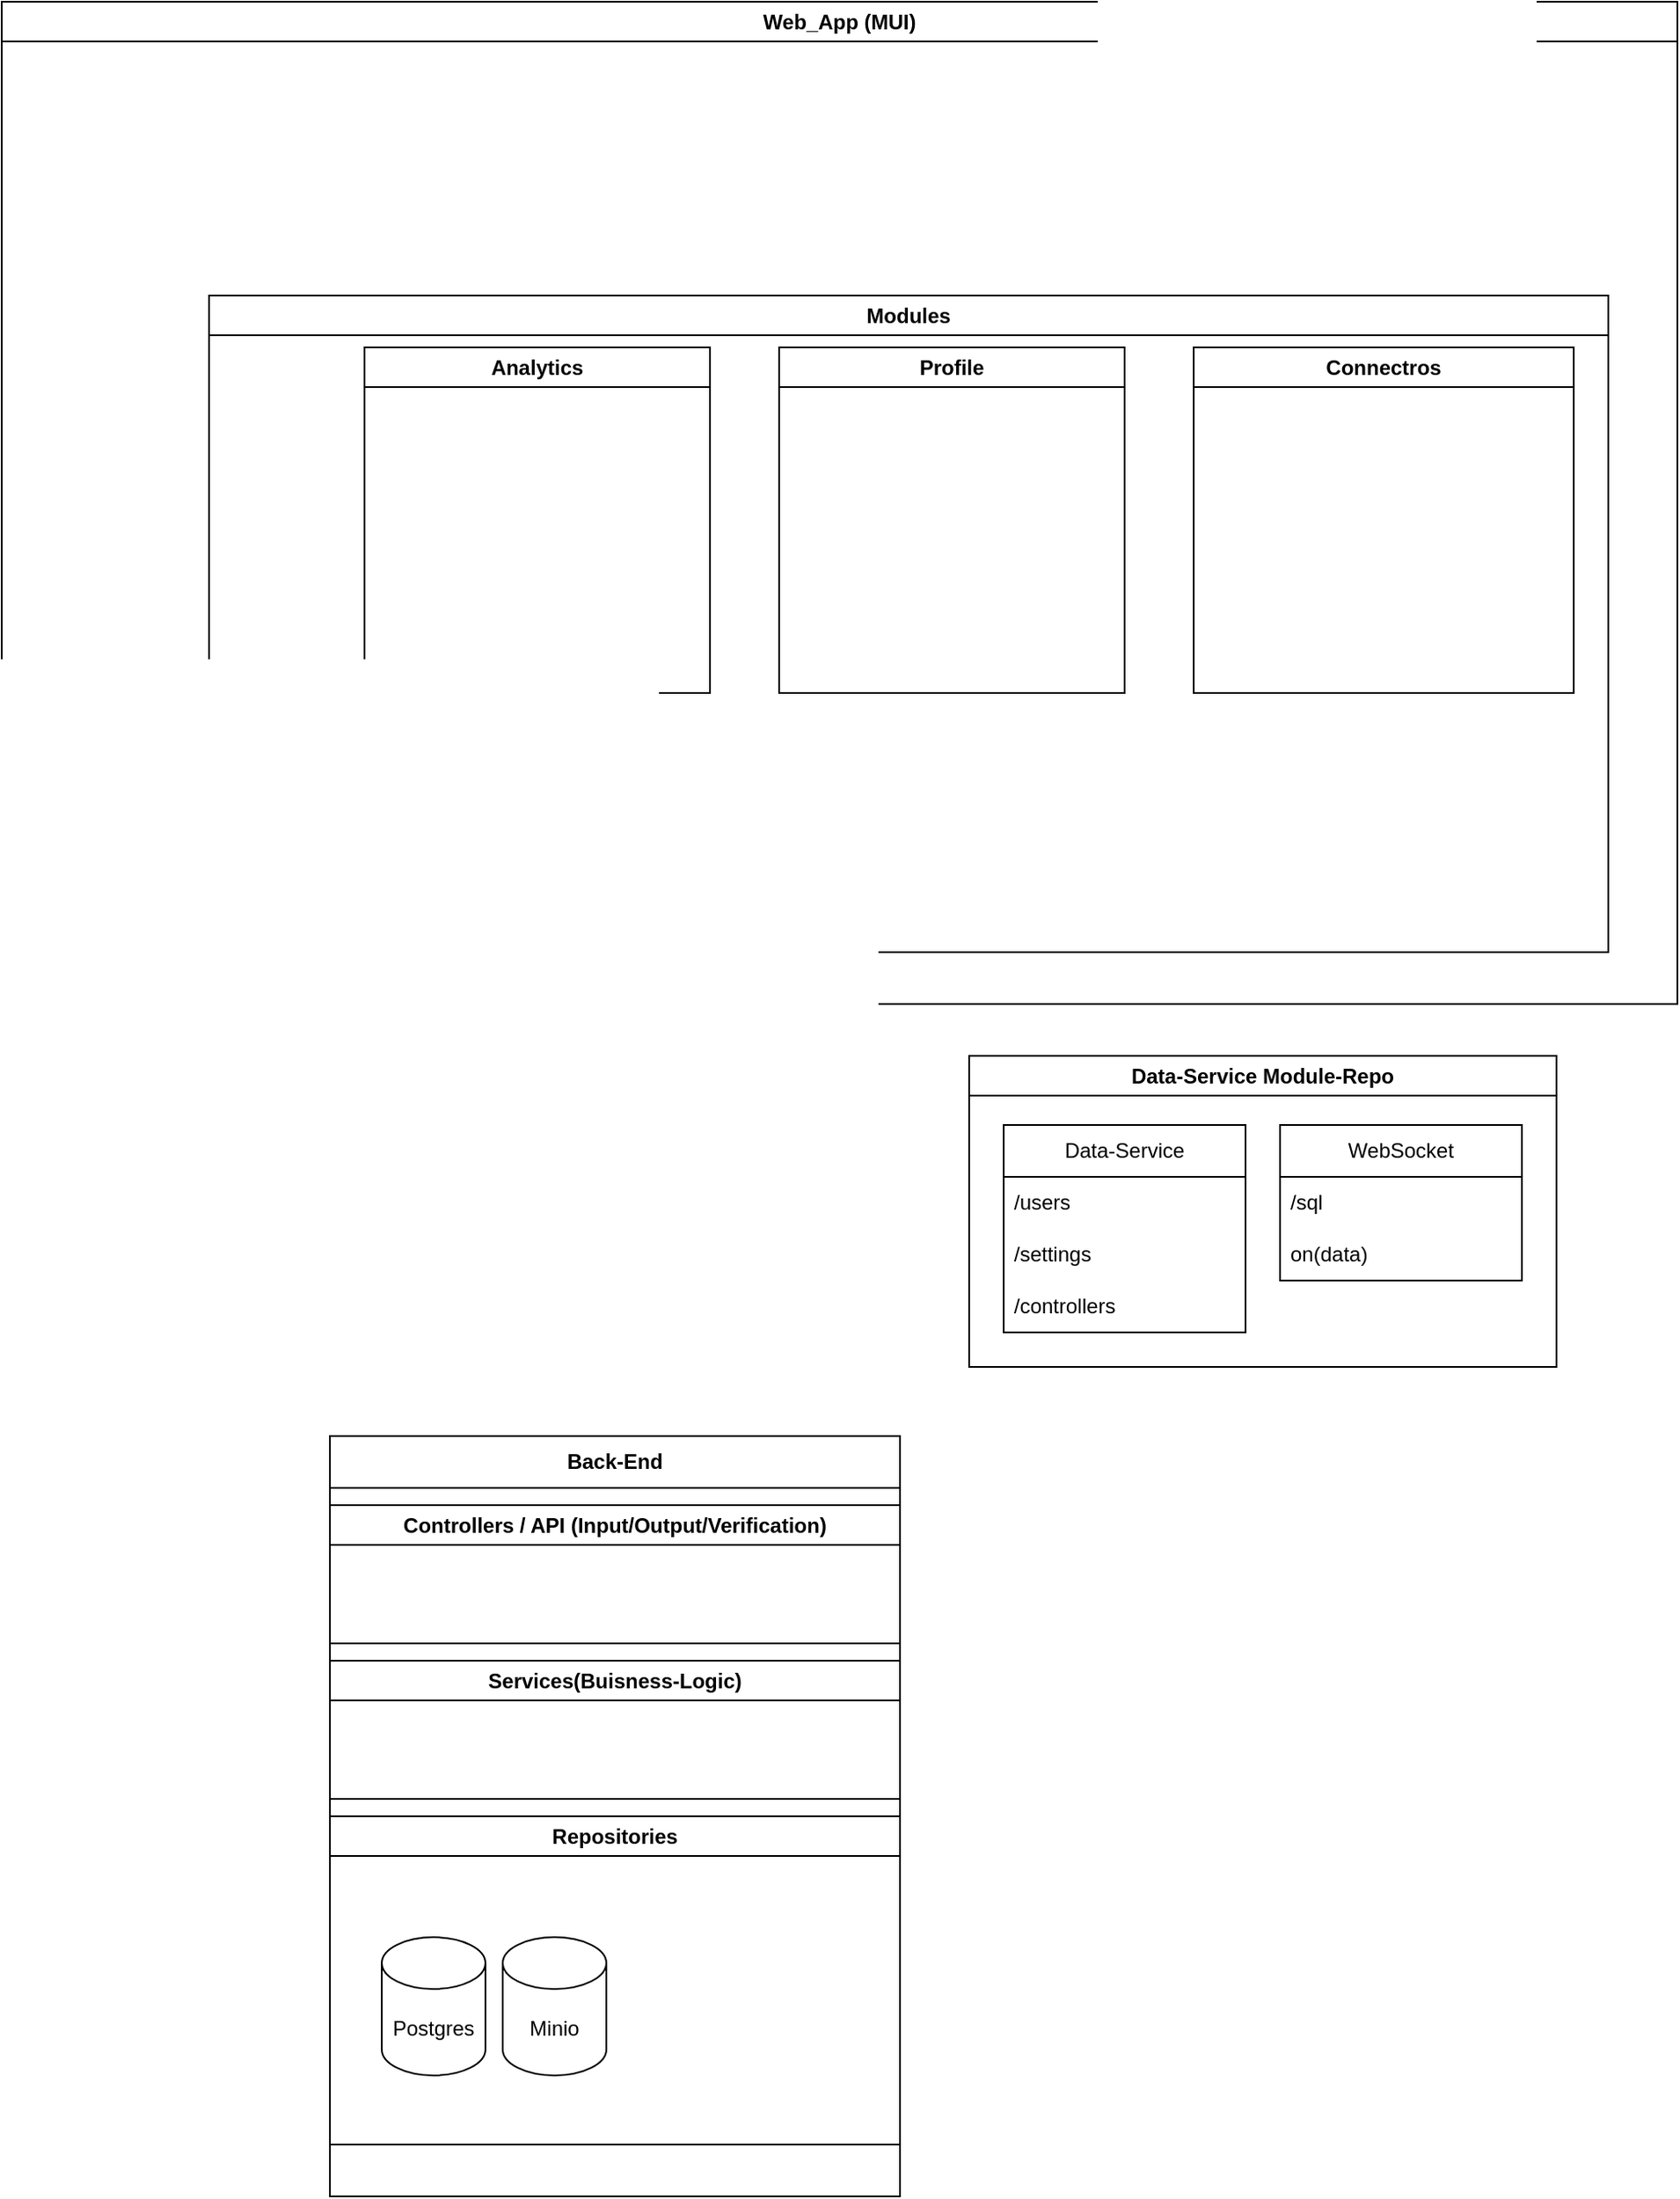 <mxfile version="28.1.2">
  <diagram name="Page-1" id="3mtRdg6Twal0-GVOtVKh">
    <mxGraphModel dx="2916" dy="796" grid="1" gridSize="10" guides="1" tooltips="1" connect="1" arrows="1" fold="1" page="1" pageScale="1" pageWidth="850" pageHeight="1100" math="0" shadow="0">
      <root>
        <mxCell id="0" />
        <mxCell id="1" parent="0" />
        <mxCell id="Vm44wllQq23MDlGrgDRP-3" value="Web_App (MUI)" style="swimlane;whiteSpace=wrap;html=1;" vertex="1" parent="1">
          <mxGeometry x="-90" y="200" width="970" height="580" as="geometry" />
        </mxCell>
        <mxCell id="Vm44wllQq23MDlGrgDRP-4" value="Analytics" style="swimlane;whiteSpace=wrap;html=1;" vertex="1" parent="1">
          <mxGeometry x="120" y="400" width="200" height="200" as="geometry" />
        </mxCell>
        <mxCell id="Vm44wllQq23MDlGrgDRP-5" value="Profile" style="swimlane;whiteSpace=wrap;html=1;" vertex="1" parent="1">
          <mxGeometry x="360" y="400" width="200" height="200" as="geometry" />
        </mxCell>
        <mxCell id="Vm44wllQq23MDlGrgDRP-6" value="Connectros" style="swimlane;whiteSpace=wrap;html=1;" vertex="1" parent="1">
          <mxGeometry x="600" y="400" width="220" height="200" as="geometry" />
        </mxCell>
        <mxCell id="Vm44wllQq23MDlGrgDRP-10" value="Back-End" style="swimlane;whiteSpace=wrap;html=1;startSize=30;" vertex="1" parent="1">
          <mxGeometry x="100" y="1030" width="330" height="440" as="geometry" />
        </mxCell>
        <mxCell id="Vm44wllQq23MDlGrgDRP-11" value="Controllers / API (Input/Output/Verification)" style="swimlane;whiteSpace=wrap;html=1;" vertex="1" parent="Vm44wllQq23MDlGrgDRP-10">
          <mxGeometry y="40" width="330" height="80" as="geometry" />
        </mxCell>
        <mxCell id="Vm44wllQq23MDlGrgDRP-14" value="Services(Buisness-Logic)" style="swimlane;whiteSpace=wrap;html=1;" vertex="1" parent="Vm44wllQq23MDlGrgDRP-10">
          <mxGeometry y="130" width="330" height="80" as="geometry" />
        </mxCell>
        <mxCell id="Vm44wllQq23MDlGrgDRP-15" value="Repositories" style="swimlane;whiteSpace=wrap;html=1;" vertex="1" parent="Vm44wllQq23MDlGrgDRP-10">
          <mxGeometry y="220" width="330" height="190" as="geometry" />
        </mxCell>
        <mxCell id="Vm44wllQq23MDlGrgDRP-9" value="Postgres" style="shape=cylinder3;whiteSpace=wrap;html=1;boundedLbl=1;backgroundOutline=1;size=15;" vertex="1" parent="Vm44wllQq23MDlGrgDRP-15">
          <mxGeometry x="30" y="70" width="60" height="80" as="geometry" />
        </mxCell>
        <mxCell id="Vm44wllQq23MDlGrgDRP-16" value="Minio" style="shape=cylinder3;whiteSpace=wrap;html=1;boundedLbl=1;backgroundOutline=1;size=15;" vertex="1" parent="Vm44wllQq23MDlGrgDRP-15">
          <mxGeometry x="100" y="70" width="60" height="80" as="geometry" />
        </mxCell>
        <mxCell id="Vm44wllQq23MDlGrgDRP-26" value="Modules" style="swimlane;whiteSpace=wrap;html=1;" vertex="1" parent="1">
          <mxGeometry x="30" y="370" width="810" height="380" as="geometry" />
        </mxCell>
        <mxCell id="Vm44wllQq23MDlGrgDRP-27" value="Data-Service Module-Repo" style="swimlane;whiteSpace=wrap;html=1;" vertex="1" parent="1">
          <mxGeometry x="470" y="810" width="340" height="180" as="geometry" />
        </mxCell>
        <mxCell id="Vm44wllQq23MDlGrgDRP-17" value="Data-Service" style="swimlane;fontStyle=0;childLayout=stackLayout;horizontal=1;startSize=30;horizontalStack=0;resizeParent=1;resizeParentMax=0;resizeLast=0;collapsible=1;marginBottom=0;whiteSpace=wrap;html=1;" vertex="1" parent="Vm44wllQq23MDlGrgDRP-27">
          <mxGeometry x="20" y="40" width="140" height="120" as="geometry" />
        </mxCell>
        <mxCell id="Vm44wllQq23MDlGrgDRP-18" value="/users" style="text;strokeColor=none;fillColor=none;align=left;verticalAlign=middle;spacingLeft=4;spacingRight=4;overflow=hidden;points=[[0,0.5],[1,0.5]];portConstraint=eastwest;rotatable=0;whiteSpace=wrap;html=1;" vertex="1" parent="Vm44wllQq23MDlGrgDRP-17">
          <mxGeometry y="30" width="140" height="30" as="geometry" />
        </mxCell>
        <mxCell id="Vm44wllQq23MDlGrgDRP-19" value="/settings" style="text;strokeColor=none;fillColor=none;align=left;verticalAlign=middle;spacingLeft=4;spacingRight=4;overflow=hidden;points=[[0,0.5],[1,0.5]];portConstraint=eastwest;rotatable=0;whiteSpace=wrap;html=1;" vertex="1" parent="Vm44wllQq23MDlGrgDRP-17">
          <mxGeometry y="60" width="140" height="30" as="geometry" />
        </mxCell>
        <mxCell id="Vm44wllQq23MDlGrgDRP-20" value="/controllers" style="text;strokeColor=none;fillColor=none;align=left;verticalAlign=middle;spacingLeft=4;spacingRight=4;overflow=hidden;points=[[0,0.5],[1,0.5]];portConstraint=eastwest;rotatable=0;whiteSpace=wrap;html=1;" vertex="1" parent="Vm44wllQq23MDlGrgDRP-17">
          <mxGeometry y="90" width="140" height="30" as="geometry" />
        </mxCell>
        <mxCell id="Vm44wllQq23MDlGrgDRP-21" value="WebSocket" style="swimlane;fontStyle=0;childLayout=stackLayout;horizontal=1;startSize=30;horizontalStack=0;resizeParent=1;resizeParentMax=0;resizeLast=0;collapsible=1;marginBottom=0;whiteSpace=wrap;html=1;" vertex="1" parent="Vm44wllQq23MDlGrgDRP-27">
          <mxGeometry x="180" y="40" width="140" height="90" as="geometry" />
        </mxCell>
        <mxCell id="Vm44wllQq23MDlGrgDRP-22" value="/sql" style="text;strokeColor=none;fillColor=none;align=left;verticalAlign=middle;spacingLeft=4;spacingRight=4;overflow=hidden;points=[[0,0.5],[1,0.5]];portConstraint=eastwest;rotatable=0;whiteSpace=wrap;html=1;" vertex="1" parent="Vm44wllQq23MDlGrgDRP-21">
          <mxGeometry y="30" width="140" height="30" as="geometry" />
        </mxCell>
        <mxCell id="Vm44wllQq23MDlGrgDRP-23" value="on(data)" style="text;strokeColor=none;fillColor=none;align=left;verticalAlign=middle;spacingLeft=4;spacingRight=4;overflow=hidden;points=[[0,0.5],[1,0.5]];portConstraint=eastwest;rotatable=0;whiteSpace=wrap;html=1;" vertex="1" parent="Vm44wllQq23MDlGrgDRP-21">
          <mxGeometry y="60" width="140" height="30" as="geometry" />
        </mxCell>
      </root>
    </mxGraphModel>
  </diagram>
</mxfile>
